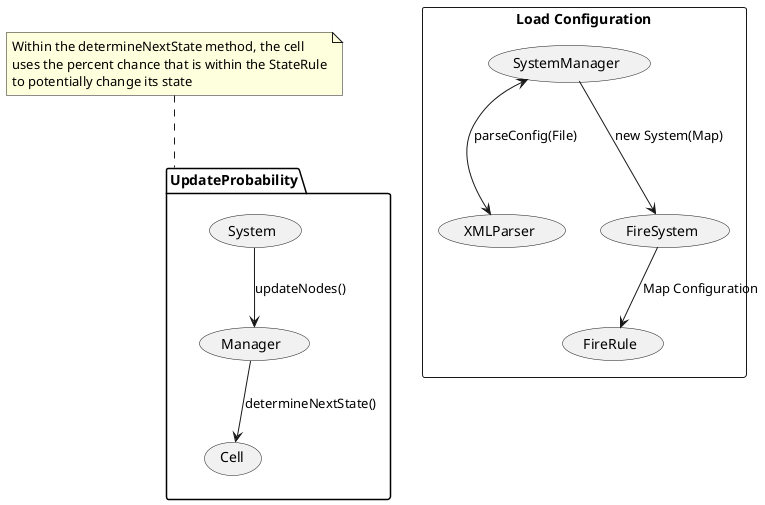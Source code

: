 @startuml
package UpdateProbability {
	(System) as s
	(Manager) as m
	(Cell) as c
	s --> (m) : updateNodes()
	(m) --> (c) : determineNextState()
}

note top of UpdateProbability
	Within the determineNextState method, the cell
	uses the percent chance that is within the StateRule
	to potentially change its state
end note

rectangle "Load Configuration" {
	(XMLParser) as x
	(SystemManager) as sm
	(FireSystem) as fs
	(FireRule) as fr
	sm <--> x : parseConfig(File)
	sm --> fs : new System(Map)
	fs --> (fr) : Map Configuration
}
@enduml

